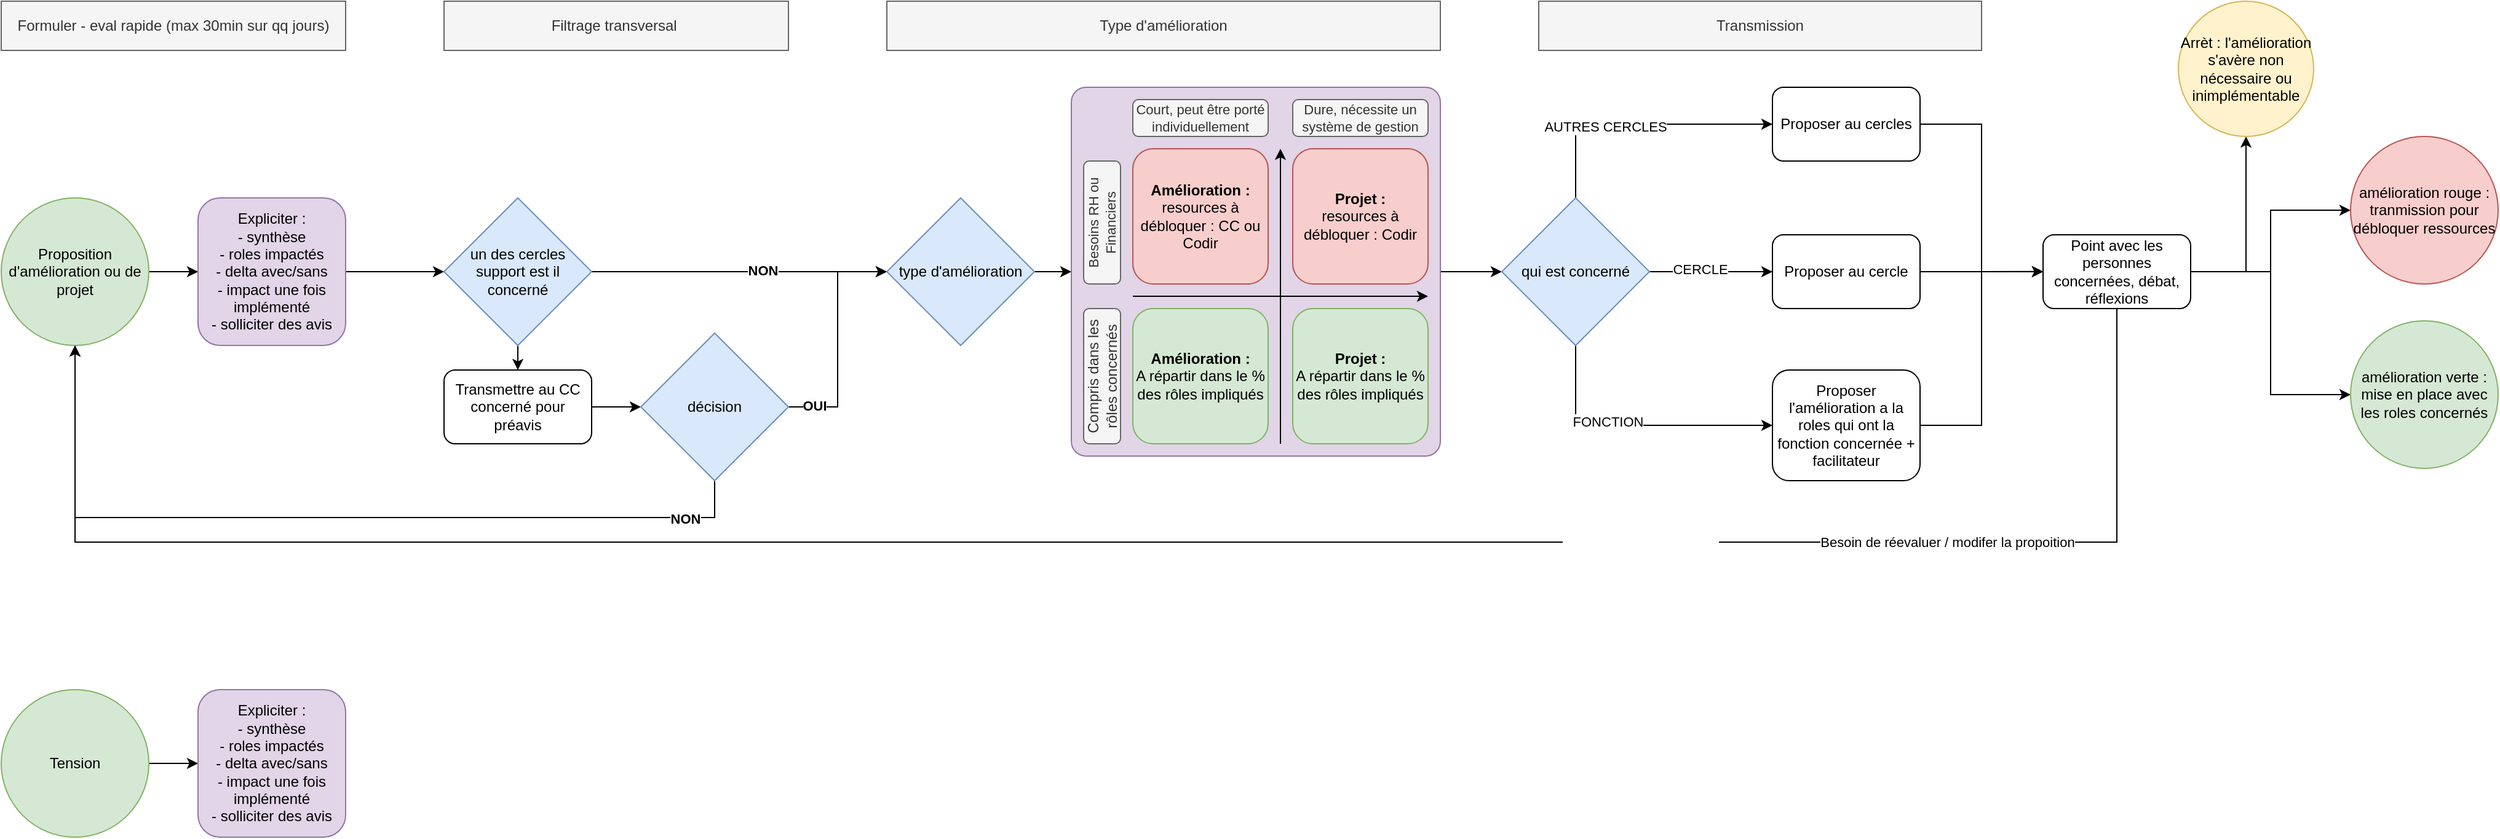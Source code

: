 <mxfile version="27.1.6">
  <diagram name="Page-1" id="Lg1kwCfuL5cvLR_RBk9q">
    <mxGraphModel dx="2891" dy="1195" grid="1" gridSize="10" guides="1" tooltips="1" connect="1" arrows="1" fold="1" page="1" pageScale="1" pageWidth="827" pageHeight="1169" math="0" shadow="0">
      <root>
        <mxCell id="0" />
        <mxCell id="1" parent="0" />
        <mxCell id="sC1AejF_91SxmGcBgo1l-19" style="edgeStyle=orthogonalEdgeStyle;rounded=0;orthogonalLoop=1;jettySize=auto;html=1;exitX=1;exitY=0.5;exitDx=0;exitDy=0;entryX=0;entryY=0.5;entryDx=0;entryDy=0;" parent="1" source="sC1AejF_91SxmGcBgo1l-1" target="sC1AejF_91SxmGcBgo1l-2" edge="1">
          <mxGeometry relative="1" as="geometry" />
        </mxCell>
        <mxCell id="sC1AejF_91SxmGcBgo1l-1" value="Proposition d&#39;amélioration ou de projet" style="ellipse;whiteSpace=wrap;html=1;aspect=fixed;fillColor=#d5e8d4;strokeColor=#82b366;" parent="1" vertex="1">
          <mxGeometry x="-280" y="240" width="120" height="120" as="geometry" />
        </mxCell>
        <mxCell id="sC1AejF_91SxmGcBgo1l-20" style="edgeStyle=orthogonalEdgeStyle;rounded=0;orthogonalLoop=1;jettySize=auto;html=1;exitX=1;exitY=0.5;exitDx=0;exitDy=0;entryX=0;entryY=0.5;entryDx=0;entryDy=0;" parent="1" source="sC1AejF_91SxmGcBgo1l-2" target="sC1AejF_91SxmGcBgo1l-7" edge="1">
          <mxGeometry relative="1" as="geometry">
            <mxPoint x="40" y="300" as="targetPoint" />
          </mxGeometry>
        </mxCell>
        <mxCell id="sC1AejF_91SxmGcBgo1l-2" value="Expliciter :&lt;br&gt;- synthèse&lt;div&gt;- roles impactés&lt;/div&gt;&lt;div&gt;- delta avec/sans&lt;/div&gt;&lt;div&gt;- impact une fois implémenté&lt;/div&gt;&lt;div&gt;- solliciter des avis&lt;/div&gt;" style="rounded=1;whiteSpace=wrap;html=1;fillColor=#e1d5e7;strokeColor=#9673a6;" parent="1" vertex="1">
          <mxGeometry x="-120" y="240" width="120" height="120" as="geometry" />
        </mxCell>
        <mxCell id="sC1AejF_91SxmGcBgo1l-4" value="Type d&#39;amélioration" style="rounded=0;whiteSpace=wrap;html=1;fillColor=#f5f5f5;fontColor=#333333;strokeColor=#666666;" parent="1" vertex="1">
          <mxGeometry x="440" y="80" width="450" height="40" as="geometry" />
        </mxCell>
        <mxCell id="sC1AejF_91SxmGcBgo1l-5" value="Transmission" style="rounded=0;whiteSpace=wrap;html=1;fillColor=#f5f5f5;fontColor=#333333;strokeColor=#666666;" parent="1" vertex="1">
          <mxGeometry x="970" y="80" width="360" height="40" as="geometry" />
        </mxCell>
        <mxCell id="sC1AejF_91SxmGcBgo1l-28" style="edgeStyle=orthogonalEdgeStyle;rounded=0;orthogonalLoop=1;jettySize=auto;html=1;exitX=1;exitY=0.5;exitDx=0;exitDy=0;entryX=0;entryY=0.5;entryDx=0;entryDy=0;" parent="1" source="sC1AejF_91SxmGcBgo1l-7" target="9U03THOQqvrWw87KAxrK-32" edge="1">
          <mxGeometry relative="1" as="geometry">
            <mxPoint x="440" y="300" as="targetPoint" />
          </mxGeometry>
        </mxCell>
        <mxCell id="sC1AejF_91SxmGcBgo1l-29" value="&lt;b&gt;NON&lt;/b&gt;" style="edgeLabel;html=1;align=center;verticalAlign=middle;resizable=0;points=[];" parent="sC1AejF_91SxmGcBgo1l-28" vertex="1" connectable="0">
          <mxGeometry x="0.158" y="1" relative="1" as="geometry">
            <mxPoint as="offset" />
          </mxGeometry>
        </mxCell>
        <mxCell id="sC1AejF_91SxmGcBgo1l-30" style="edgeStyle=orthogonalEdgeStyle;rounded=0;orthogonalLoop=1;jettySize=auto;html=1;exitX=0.5;exitY=1;exitDx=0;exitDy=0;entryX=0.5;entryY=0;entryDx=0;entryDy=0;" parent="1" source="sC1AejF_91SxmGcBgo1l-7" target="sC1AejF_91SxmGcBgo1l-10" edge="1">
          <mxGeometry relative="1" as="geometry" />
        </mxCell>
        <mxCell id="sC1AejF_91SxmGcBgo1l-7" value="un des cercles support est il concerné" style="rhombus;whiteSpace=wrap;html=1;fillColor=#dae8fc;strokeColor=#6c8ebf;" parent="1" vertex="1">
          <mxGeometry x="80" y="240" width="120" height="120" as="geometry" />
        </mxCell>
        <mxCell id="9U03THOQqvrWw87KAxrK-14" style="edgeStyle=orthogonalEdgeStyle;rounded=0;orthogonalLoop=1;jettySize=auto;html=1;exitX=1;exitY=0.5;exitDx=0;exitDy=0;entryX=0;entryY=0.5;entryDx=0;entryDy=0;" edge="1" parent="1" source="sC1AejF_91SxmGcBgo1l-10" target="9U03THOQqvrWw87KAxrK-13">
          <mxGeometry relative="1" as="geometry" />
        </mxCell>
        <mxCell id="sC1AejF_91SxmGcBgo1l-10" value="Transmettre au CC concerné pour préavis" style="rounded=1;whiteSpace=wrap;html=1;" parent="1" vertex="1">
          <mxGeometry x="80" y="380" width="120" height="60" as="geometry" />
        </mxCell>
        <mxCell id="sC1AejF_91SxmGcBgo1l-24" value="Formuler - eval rapide (max 30min sur qq jours)" style="rounded=0;whiteSpace=wrap;html=1;fillColor=#f5f5f5;fontColor=#333333;strokeColor=#666666;" parent="1" vertex="1">
          <mxGeometry x="-280" y="80" width="280" height="40" as="geometry" />
        </mxCell>
        <mxCell id="sC1AejF_91SxmGcBgo1l-25" value="Filtrage transversal&amp;nbsp;" style="rounded=0;whiteSpace=wrap;html=1;fillColor=#f5f5f5;fontColor=#333333;strokeColor=#666666;" parent="1" vertex="1">
          <mxGeometry x="80" y="80" width="280" height="40" as="geometry" />
        </mxCell>
        <mxCell id="9U03THOQqvrWw87KAxrK-12" style="edgeStyle=orthogonalEdgeStyle;rounded=0;orthogonalLoop=1;jettySize=auto;html=1;exitX=1;exitY=0.5;exitDx=0;exitDy=0;entryX=0;entryY=0.5;entryDx=0;entryDy=0;" edge="1" parent="1" source="9U03THOQqvrWw87KAxrK-10" target="9U03THOQqvrWw87KAxrK-11">
          <mxGeometry relative="1" as="geometry" />
        </mxCell>
        <mxCell id="9U03THOQqvrWw87KAxrK-10" value="Tension" style="ellipse;whiteSpace=wrap;html=1;aspect=fixed;fillColor=#d5e8d4;strokeColor=#82b366;" vertex="1" parent="1">
          <mxGeometry x="-280" y="640" width="120" height="120" as="geometry" />
        </mxCell>
        <mxCell id="9U03THOQqvrWw87KAxrK-11" value="Expliciter :&lt;br&gt;- synthèse&lt;div&gt;- roles impactés&lt;/div&gt;&lt;div&gt;- delta avec/sans&lt;/div&gt;&lt;div&gt;- impact une fois implémenté&lt;/div&gt;&lt;div&gt;- solliciter des avis&lt;/div&gt;" style="rounded=1;whiteSpace=wrap;html=1;fillColor=#e1d5e7;strokeColor=#9673a6;" vertex="1" parent="1">
          <mxGeometry x="-120" y="640" width="120" height="120" as="geometry" />
        </mxCell>
        <mxCell id="9U03THOQqvrWw87KAxrK-15" style="edgeStyle=orthogonalEdgeStyle;rounded=0;orthogonalLoop=1;jettySize=auto;html=1;entryX=0.5;entryY=1;entryDx=0;entryDy=0;" edge="1" parent="1" source="9U03THOQqvrWw87KAxrK-13" target="sC1AejF_91SxmGcBgo1l-1">
          <mxGeometry relative="1" as="geometry">
            <Array as="points">
              <mxPoint x="300" y="500" />
              <mxPoint x="-220" y="500" />
            </Array>
          </mxGeometry>
        </mxCell>
        <mxCell id="9U03THOQqvrWw87KAxrK-16" value="&lt;b&gt;NON&lt;/b&gt;" style="edgeLabel;html=1;align=center;verticalAlign=middle;resizable=0;points=[];" vertex="1" connectable="0" parent="9U03THOQqvrWw87KAxrK-15">
          <mxGeometry x="-0.842" y="1" relative="1" as="geometry">
            <mxPoint as="offset" />
          </mxGeometry>
        </mxCell>
        <mxCell id="9U03THOQqvrWw87KAxrK-17" style="edgeStyle=orthogonalEdgeStyle;rounded=0;orthogonalLoop=1;jettySize=auto;html=1;entryX=0;entryY=0.5;entryDx=0;entryDy=0;" edge="1" parent="1" source="9U03THOQqvrWw87KAxrK-13" target="9U03THOQqvrWw87KAxrK-32">
          <mxGeometry relative="1" as="geometry">
            <mxPoint x="440" y="300" as="targetPoint" />
          </mxGeometry>
        </mxCell>
        <mxCell id="9U03THOQqvrWw87KAxrK-18" value="&lt;b&gt;OUI&lt;/b&gt;" style="edgeLabel;html=1;align=center;verticalAlign=middle;resizable=0;points=[];" vertex="1" connectable="0" parent="9U03THOQqvrWw87KAxrK-17">
          <mxGeometry x="-0.782" y="1" relative="1" as="geometry">
            <mxPoint as="offset" />
          </mxGeometry>
        </mxCell>
        <mxCell id="9U03THOQqvrWw87KAxrK-13" value="décision" style="rhombus;whiteSpace=wrap;html=1;fillColor=#dae8fc;strokeColor=#6c8ebf;" vertex="1" parent="1">
          <mxGeometry x="240" y="350" width="120" height="120" as="geometry" />
        </mxCell>
        <mxCell id="9U03THOQqvrWw87KAxrK-53" style="edgeStyle=orthogonalEdgeStyle;rounded=0;orthogonalLoop=1;jettySize=auto;html=1;exitX=1;exitY=0.5;exitDx=0;exitDy=0;entryX=0;entryY=0.5;entryDx=0;entryDy=0;" edge="1" parent="1" source="9U03THOQqvrWw87KAxrK-30" target="9U03THOQqvrWw87KAxrK-51">
          <mxGeometry relative="1" as="geometry" />
        </mxCell>
        <mxCell id="9U03THOQqvrWw87KAxrK-30" value="" style="rounded=1;whiteSpace=wrap;html=1;fillColor=#e1d5e7;strokeColor=#9673a6;glass=0;shadow=0;imageAspect=1;arcSize=4;" vertex="1" parent="1">
          <mxGeometry x="590" y="150" width="300" height="300" as="geometry" />
        </mxCell>
        <mxCell id="9U03THOQqvrWw87KAxrK-31" style="edgeStyle=orthogonalEdgeStyle;rounded=0;orthogonalLoop=1;jettySize=auto;html=1;" edge="1" parent="1" source="9U03THOQqvrWw87KAxrK-32" target="9U03THOQqvrWw87KAxrK-30">
          <mxGeometry relative="1" as="geometry" />
        </mxCell>
        <mxCell id="9U03THOQqvrWw87KAxrK-32" value="type d&#39;amélioration" style="rhombus;whiteSpace=wrap;html=1;fillColor=#dae8fc;strokeColor=#6c8ebf;" vertex="1" parent="1">
          <mxGeometry x="440" y="240" width="120" height="120" as="geometry" />
        </mxCell>
        <mxCell id="9U03THOQqvrWw87KAxrK-33" value="" style="endArrow=classic;html=1;rounded=0;endFill=1;" edge="1" parent="1">
          <mxGeometry width="50" height="50" relative="1" as="geometry">
            <mxPoint x="640" y="320" as="sourcePoint" />
            <mxPoint x="880" y="320" as="targetPoint" />
          </mxGeometry>
        </mxCell>
        <mxCell id="9U03THOQqvrWw87KAxrK-34" value="" style="endArrow=none;html=1;rounded=0;endFill=1;startArrow=classic;startFill=1;" edge="1" parent="1">
          <mxGeometry width="50" height="50" relative="1" as="geometry">
            <mxPoint x="760" y="200" as="sourcePoint" />
            <mxPoint x="760" y="440" as="targetPoint" />
          </mxGeometry>
        </mxCell>
        <mxCell id="9U03THOQqvrWw87KAxrK-35" value="Court, peut être porté individuellement" style="rounded=1;whiteSpace=wrap;html=1;fillColor=#f5f5f5;fontColor=#333333;strokeColor=#666666;fontSize=11;" vertex="1" parent="1">
          <mxGeometry x="640" y="160" width="110" height="30" as="geometry" />
        </mxCell>
        <mxCell id="9U03THOQqvrWw87KAxrK-36" value="&lt;b&gt;Projet :&lt;/b&gt;&lt;br&gt;resources à débloquer : Codir" style="rounded=1;whiteSpace=wrap;html=1;fillColor=#f8cecc;strokeColor=#b85450;" vertex="1" parent="1">
          <mxGeometry x="770" y="200" width="110" height="110" as="geometry" />
        </mxCell>
        <mxCell id="9U03THOQqvrWw87KAxrK-37" value="&lt;b&gt;Projet :&lt;/b&gt;&lt;br&gt;A répartir dans le % des rôles impliqués" style="rounded=1;whiteSpace=wrap;html=1;fillColor=#d5e8d4;strokeColor=#82b366;" vertex="1" parent="1">
          <mxGeometry x="770" y="330" width="110" height="110" as="geometry" />
        </mxCell>
        <mxCell id="9U03THOQqvrWw87KAxrK-38" value="Dure, nécessite un système de gestion" style="rounded=1;whiteSpace=wrap;html=1;fillColor=#f5f5f5;fontColor=#333333;strokeColor=#666666;fontSize=11;" vertex="1" parent="1">
          <mxGeometry x="770" y="160" width="110" height="30" as="geometry" />
        </mxCell>
        <mxCell id="9U03THOQqvrWw87KAxrK-39" value="Besoins RH ou Financiers" style="rounded=1;whiteSpace=wrap;html=1;rotation=-90;fontSize=11;fillColor=#f5f5f5;fontColor=#333333;strokeColor=#666666;" vertex="1" parent="1">
          <mxGeometry x="565" y="245" width="100" height="30" as="geometry" />
        </mxCell>
        <mxCell id="9U03THOQqvrWw87KAxrK-40" value="Compris dans les rôles concernés" style="rounded=1;whiteSpace=wrap;html=1;rotation=-90;fillColor=#f5f5f5;fontColor=#333333;strokeColor=#666666;" vertex="1" parent="1">
          <mxGeometry x="560" y="370" width="110" height="30" as="geometry" />
        </mxCell>
        <mxCell id="9U03THOQqvrWw87KAxrK-41" value="&lt;b&gt;Amélioration :&lt;/b&gt;&lt;br&gt;resources à débloquer : CC ou Codir" style="rounded=1;whiteSpace=wrap;html=1;fillColor=#f8cecc;strokeColor=#b85450;" vertex="1" parent="1">
          <mxGeometry x="640" y="200" width="110" height="110" as="geometry" />
        </mxCell>
        <mxCell id="9U03THOQqvrWw87KAxrK-42" value="&lt;b&gt;Amélioration :&lt;/b&gt;&lt;div&gt;A répartir dans le % des rôles impliqués&lt;/div&gt;" style="rounded=1;whiteSpace=wrap;html=1;fillColor=#d5e8d4;strokeColor=#82b366;" vertex="1" parent="1">
          <mxGeometry x="640" y="330" width="110" height="110" as="geometry" />
        </mxCell>
        <mxCell id="9U03THOQqvrWw87KAxrK-65" style="edgeStyle=orthogonalEdgeStyle;rounded=0;orthogonalLoop=1;jettySize=auto;html=1;exitX=1;exitY=0.5;exitDx=0;exitDy=0;" edge="1" parent="1" source="9U03THOQqvrWw87KAxrK-43">
          <mxGeometry relative="1" as="geometry">
            <mxPoint x="1380" y="299.833" as="targetPoint" />
          </mxGeometry>
        </mxCell>
        <mxCell id="9U03THOQqvrWw87KAxrK-43" value="Proposer au cercle" style="rounded=1;whiteSpace=wrap;html=1;" vertex="1" parent="1">
          <mxGeometry x="1160" y="270" width="120" height="60" as="geometry" />
        </mxCell>
        <mxCell id="9U03THOQqvrWw87KAxrK-66" style="edgeStyle=orthogonalEdgeStyle;rounded=0;orthogonalLoop=1;jettySize=auto;html=1;exitX=1;exitY=0.5;exitDx=0;exitDy=0;entryX=0;entryY=0.5;entryDx=0;entryDy=0;" edge="1" parent="1" source="9U03THOQqvrWw87KAxrK-44" target="9U03THOQqvrWw87KAxrK-55">
          <mxGeometry relative="1" as="geometry" />
        </mxCell>
        <mxCell id="9U03THOQqvrWw87KAxrK-44" value="Proposer l&#39;amélioration a la roles qui ont la fonction concernée + facilitateur" style="rounded=1;whiteSpace=wrap;html=1;" vertex="1" parent="1">
          <mxGeometry x="1160" y="380" width="120" height="90" as="geometry" />
        </mxCell>
        <mxCell id="9U03THOQqvrWw87KAxrK-45" style="edgeStyle=orthogonalEdgeStyle;rounded=0;orthogonalLoop=1;jettySize=auto;html=1;exitX=1;exitY=0.5;exitDx=0;exitDy=0;entryX=0;entryY=0.5;entryDx=0;entryDy=0;" edge="1" parent="1" source="9U03THOQqvrWw87KAxrK-51" target="9U03THOQqvrWw87KAxrK-43">
          <mxGeometry relative="1" as="geometry">
            <mxPoint x="1380" y="130" as="targetPoint" />
          </mxGeometry>
        </mxCell>
        <mxCell id="9U03THOQqvrWw87KAxrK-46" value="CERCLE" style="edgeLabel;html=1;align=center;verticalAlign=middle;resizable=0;points=[];" vertex="1" connectable="0" parent="9U03THOQqvrWw87KAxrK-45">
          <mxGeometry x="-0.182" y="2" relative="1" as="geometry">
            <mxPoint as="offset" />
          </mxGeometry>
        </mxCell>
        <mxCell id="9U03THOQqvrWw87KAxrK-47" style="edgeStyle=orthogonalEdgeStyle;rounded=0;orthogonalLoop=1;jettySize=auto;html=1;exitX=0.5;exitY=1;exitDx=0;exitDy=0;entryX=0;entryY=0.5;entryDx=0;entryDy=0;" edge="1" parent="1" source="9U03THOQqvrWw87KAxrK-51" target="9U03THOQqvrWw87KAxrK-44">
          <mxGeometry relative="1" as="geometry">
            <mxPoint x="1370" y="460" as="targetPoint" />
          </mxGeometry>
        </mxCell>
        <mxCell id="9U03THOQqvrWw87KAxrK-48" value="FONCTION" style="edgeLabel;html=1;align=center;verticalAlign=middle;resizable=0;points=[];" vertex="1" connectable="0" parent="9U03THOQqvrWw87KAxrK-47">
          <mxGeometry x="-0.189" y="3" relative="1" as="geometry">
            <mxPoint as="offset" />
          </mxGeometry>
        </mxCell>
        <mxCell id="9U03THOQqvrWw87KAxrK-49" style="edgeStyle=orthogonalEdgeStyle;rounded=0;orthogonalLoop=1;jettySize=auto;html=1;exitX=0.5;exitY=0;exitDx=0;exitDy=0;entryX=0;entryY=0.5;entryDx=0;entryDy=0;" edge="1" parent="1" source="9U03THOQqvrWw87KAxrK-51" target="9U03THOQqvrWw87KAxrK-52">
          <mxGeometry relative="1" as="geometry" />
        </mxCell>
        <mxCell id="9U03THOQqvrWw87KAxrK-50" value="AUTRES CERCLES" style="edgeLabel;html=1;align=center;verticalAlign=middle;resizable=0;points=[];" vertex="1" connectable="0" parent="9U03THOQqvrWw87KAxrK-49">
          <mxGeometry x="-0.237" y="-2" relative="1" as="geometry">
            <mxPoint as="offset" />
          </mxGeometry>
        </mxCell>
        <mxCell id="9U03THOQqvrWw87KAxrK-51" value="qui est concerné" style="rhombus;whiteSpace=wrap;html=1;fillColor=#dae8fc;strokeColor=#6c8ebf;" vertex="1" parent="1">
          <mxGeometry x="940" y="240" width="120" height="120" as="geometry" />
        </mxCell>
        <mxCell id="9U03THOQqvrWw87KAxrK-64" style="edgeStyle=orthogonalEdgeStyle;rounded=0;orthogonalLoop=1;jettySize=auto;html=1;exitX=1;exitY=0.5;exitDx=0;exitDy=0;entryX=0;entryY=0.5;entryDx=0;entryDy=0;" edge="1" parent="1" source="9U03THOQqvrWw87KAxrK-52" target="9U03THOQqvrWw87KAxrK-55">
          <mxGeometry relative="1" as="geometry" />
        </mxCell>
        <mxCell id="9U03THOQqvrWw87KAxrK-52" value="Proposer au cercles" style="rounded=1;whiteSpace=wrap;html=1;" vertex="1" parent="1">
          <mxGeometry x="1160" y="150" width="120" height="60" as="geometry" />
        </mxCell>
        <mxCell id="9U03THOQqvrWw87KAxrK-56" style="edgeStyle=orthogonalEdgeStyle;rounded=0;orthogonalLoop=1;jettySize=auto;html=1;exitX=0.5;exitY=1;exitDx=0;exitDy=0;entryX=0.5;entryY=1;entryDx=0;entryDy=0;" edge="1" parent="1" source="9U03THOQqvrWw87KAxrK-55" target="sC1AejF_91SxmGcBgo1l-1">
          <mxGeometry relative="1" as="geometry">
            <Array as="points">
              <mxPoint x="1440" y="520" />
              <mxPoint x="-220" y="520" />
            </Array>
          </mxGeometry>
        </mxCell>
        <mxCell id="9U03THOQqvrWw87KAxrK-57" value="Besoin de réevaluer / modifer la propoition" style="edgeLabel;html=1;align=center;verticalAlign=middle;resizable=0;points=[];" vertex="1" connectable="0" parent="9U03THOQqvrWw87KAxrK-56">
          <mxGeometry x="-0.673" relative="1" as="geometry">
            <mxPoint as="offset" />
          </mxGeometry>
        </mxCell>
        <mxCell id="9U03THOQqvrWw87KAxrK-61" style="edgeStyle=orthogonalEdgeStyle;rounded=0;orthogonalLoop=1;jettySize=auto;html=1;exitX=1;exitY=0.5;exitDx=0;exitDy=0;entryX=0.5;entryY=1;entryDx=0;entryDy=0;" edge="1" parent="1" source="9U03THOQqvrWw87KAxrK-55" target="9U03THOQqvrWw87KAxrK-60">
          <mxGeometry relative="1" as="geometry" />
        </mxCell>
        <mxCell id="9U03THOQqvrWw87KAxrK-62" style="edgeStyle=orthogonalEdgeStyle;rounded=0;orthogonalLoop=1;jettySize=auto;html=1;exitX=1;exitY=0.5;exitDx=0;exitDy=0;entryX=0;entryY=0.5;entryDx=0;entryDy=0;" edge="1" parent="1" source="9U03THOQqvrWw87KAxrK-55" target="9U03THOQqvrWw87KAxrK-58">
          <mxGeometry relative="1" as="geometry" />
        </mxCell>
        <mxCell id="9U03THOQqvrWw87KAxrK-63" style="edgeStyle=orthogonalEdgeStyle;rounded=0;orthogonalLoop=1;jettySize=auto;html=1;exitX=1;exitY=0.5;exitDx=0;exitDy=0;entryX=0;entryY=0.5;entryDx=0;entryDy=0;" edge="1" parent="1" source="9U03THOQqvrWw87KAxrK-55" target="9U03THOQqvrWw87KAxrK-59">
          <mxGeometry relative="1" as="geometry" />
        </mxCell>
        <mxCell id="9U03THOQqvrWw87KAxrK-55" value="Point avec les personnes concernées, débat, réflexions" style="rounded=1;whiteSpace=wrap;html=1;" vertex="1" parent="1">
          <mxGeometry x="1380" y="270" width="120" height="60" as="geometry" />
        </mxCell>
        <mxCell id="9U03THOQqvrWw87KAxrK-58" value="amélioration rouge : tranmission pour débloquer ressources" style="ellipse;whiteSpace=wrap;html=1;aspect=fixed;fillColor=#f8cecc;strokeColor=#b85450;" vertex="1" parent="1">
          <mxGeometry x="1630" y="190" width="120" height="120" as="geometry" />
        </mxCell>
        <mxCell id="9U03THOQqvrWw87KAxrK-59" value="amélioration verte : mise en place avec les roles concernés" style="ellipse;whiteSpace=wrap;html=1;aspect=fixed;fillColor=#d5e8d4;strokeColor=#82b366;" vertex="1" parent="1">
          <mxGeometry x="1630" y="340" width="120" height="120" as="geometry" />
        </mxCell>
        <mxCell id="9U03THOQqvrWw87KAxrK-60" value="Arrèt : l&#39;amélioration s&#39;avère non nécessaire ou inimplémentable" style="ellipse;whiteSpace=wrap;html=1;aspect=fixed;fillColor=#fff2cc;strokeColor=#d6b656;" vertex="1" parent="1">
          <mxGeometry x="1490" y="80" width="110" height="110" as="geometry" />
        </mxCell>
      </root>
    </mxGraphModel>
  </diagram>
</mxfile>
